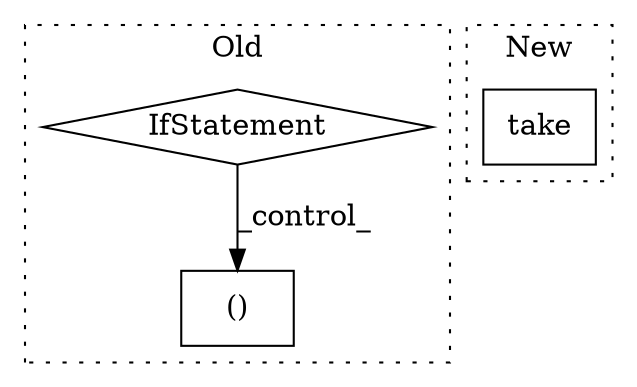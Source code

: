 digraph G {
subgraph cluster0 {
1 [label="IfStatement" a="25" s="541,581" l="8,3" shape="diamond"];
3 [label="()" a="106" s="782" l="32" shape="box"];
label = "Old";
style="dotted";
}
subgraph cluster1 {
2 [label="take" a="32" s="520,535" l="5,1" shape="box"];
label = "New";
style="dotted";
}
1 -> 3 [label="_control_"];
}